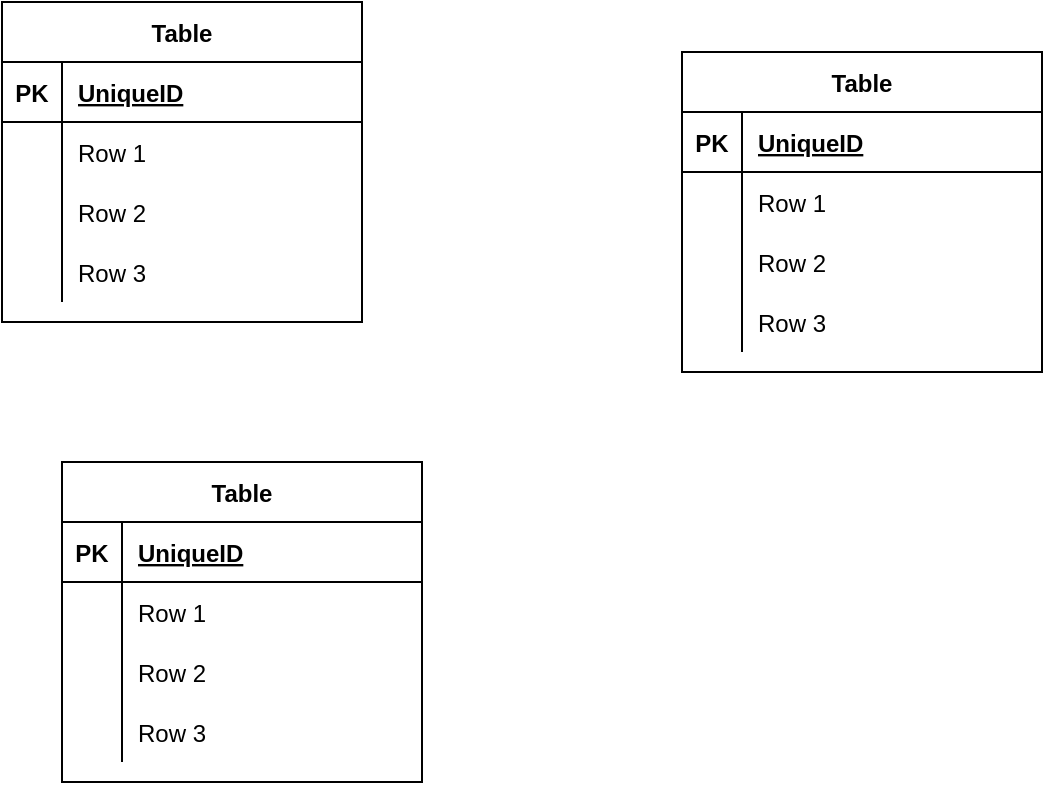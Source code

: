 <mxfile version="14.1.8" type="device"><diagram id="lfKGR-1N0VofdkFJqIAR" name="Página-3"><mxGraphModel dx="1422" dy="822" grid="1" gridSize="10" guides="1" tooltips="1" connect="1" arrows="1" fold="1" page="1" pageScale="1" pageWidth="827" pageHeight="1169" math="0" shadow="0"><root><mxCell id="K_qTxghFIKhA4CSSvpgE-0"/><mxCell id="K_qTxghFIKhA4CSSvpgE-1" parent="K_qTxghFIKhA4CSSvpgE-0"/><mxCell id="tGn5JQs2uVcKLCA7zdUa-0" value="Table" style="shape=table;startSize=30;container=1;collapsible=1;childLayout=tableLayout;fixedRows=1;rowLines=0;fontStyle=1;align=center;resizeLast=1;" vertex="1" parent="K_qTxghFIKhA4CSSvpgE-1"><mxGeometry x="120" y="80" width="180" height="160" as="geometry"/></mxCell><mxCell id="tGn5JQs2uVcKLCA7zdUa-1" value="" style="shape=partialRectangle;collapsible=0;dropTarget=0;pointerEvents=0;fillColor=none;top=0;left=0;bottom=1;right=0;points=[[0,0.5],[1,0.5]];portConstraint=eastwest;" vertex="1" parent="tGn5JQs2uVcKLCA7zdUa-0"><mxGeometry y="30" width="180" height="30" as="geometry"/></mxCell><mxCell id="tGn5JQs2uVcKLCA7zdUa-2" value="PK" style="shape=partialRectangle;connectable=0;fillColor=none;top=0;left=0;bottom=0;right=0;fontStyle=1;overflow=hidden;" vertex="1" parent="tGn5JQs2uVcKLCA7zdUa-1"><mxGeometry width="30" height="30" as="geometry"/></mxCell><mxCell id="tGn5JQs2uVcKLCA7zdUa-3" value="UniqueID" style="shape=partialRectangle;connectable=0;fillColor=none;top=0;left=0;bottom=0;right=0;align=left;spacingLeft=6;fontStyle=5;overflow=hidden;" vertex="1" parent="tGn5JQs2uVcKLCA7zdUa-1"><mxGeometry x="30" width="150" height="30" as="geometry"/></mxCell><mxCell id="tGn5JQs2uVcKLCA7zdUa-4" value="" style="shape=partialRectangle;collapsible=0;dropTarget=0;pointerEvents=0;fillColor=none;top=0;left=0;bottom=0;right=0;points=[[0,0.5],[1,0.5]];portConstraint=eastwest;" vertex="1" parent="tGn5JQs2uVcKLCA7zdUa-0"><mxGeometry y="60" width="180" height="30" as="geometry"/></mxCell><mxCell id="tGn5JQs2uVcKLCA7zdUa-5" value="" style="shape=partialRectangle;connectable=0;fillColor=none;top=0;left=0;bottom=0;right=0;editable=1;overflow=hidden;" vertex="1" parent="tGn5JQs2uVcKLCA7zdUa-4"><mxGeometry width="30" height="30" as="geometry"/></mxCell><mxCell id="tGn5JQs2uVcKLCA7zdUa-6" value="Row 1" style="shape=partialRectangle;connectable=0;fillColor=none;top=0;left=0;bottom=0;right=0;align=left;spacingLeft=6;overflow=hidden;" vertex="1" parent="tGn5JQs2uVcKLCA7zdUa-4"><mxGeometry x="30" width="150" height="30" as="geometry"/></mxCell><mxCell id="tGn5JQs2uVcKLCA7zdUa-7" value="" style="shape=partialRectangle;collapsible=0;dropTarget=0;pointerEvents=0;fillColor=none;top=0;left=0;bottom=0;right=0;points=[[0,0.5],[1,0.5]];portConstraint=eastwest;" vertex="1" parent="tGn5JQs2uVcKLCA7zdUa-0"><mxGeometry y="90" width="180" height="30" as="geometry"/></mxCell><mxCell id="tGn5JQs2uVcKLCA7zdUa-8" value="" style="shape=partialRectangle;connectable=0;fillColor=none;top=0;left=0;bottom=0;right=0;editable=1;overflow=hidden;" vertex="1" parent="tGn5JQs2uVcKLCA7zdUa-7"><mxGeometry width="30" height="30" as="geometry"/></mxCell><mxCell id="tGn5JQs2uVcKLCA7zdUa-9" value="Row 2" style="shape=partialRectangle;connectable=0;fillColor=none;top=0;left=0;bottom=0;right=0;align=left;spacingLeft=6;overflow=hidden;" vertex="1" parent="tGn5JQs2uVcKLCA7zdUa-7"><mxGeometry x="30" width="150" height="30" as="geometry"/></mxCell><mxCell id="tGn5JQs2uVcKLCA7zdUa-10" value="" style="shape=partialRectangle;collapsible=0;dropTarget=0;pointerEvents=0;fillColor=none;top=0;left=0;bottom=0;right=0;points=[[0,0.5],[1,0.5]];portConstraint=eastwest;" vertex="1" parent="tGn5JQs2uVcKLCA7zdUa-0"><mxGeometry y="120" width="180" height="30" as="geometry"/></mxCell><mxCell id="tGn5JQs2uVcKLCA7zdUa-11" value="" style="shape=partialRectangle;connectable=0;fillColor=none;top=0;left=0;bottom=0;right=0;editable=1;overflow=hidden;" vertex="1" parent="tGn5JQs2uVcKLCA7zdUa-10"><mxGeometry width="30" height="30" as="geometry"/></mxCell><mxCell id="tGn5JQs2uVcKLCA7zdUa-12" value="Row 3" style="shape=partialRectangle;connectable=0;fillColor=none;top=0;left=0;bottom=0;right=0;align=left;spacingLeft=6;overflow=hidden;" vertex="1" parent="tGn5JQs2uVcKLCA7zdUa-10"><mxGeometry x="30" width="150" height="30" as="geometry"/></mxCell><mxCell id="tGn5JQs2uVcKLCA7zdUa-13" value="Table" style="shape=table;startSize=30;container=1;collapsible=1;childLayout=tableLayout;fixedRows=1;rowLines=0;fontStyle=1;align=center;resizeLast=1;" vertex="1" parent="K_qTxghFIKhA4CSSvpgE-1"><mxGeometry x="460" y="105" width="180" height="160" as="geometry"/></mxCell><mxCell id="tGn5JQs2uVcKLCA7zdUa-14" value="" style="shape=partialRectangle;collapsible=0;dropTarget=0;pointerEvents=0;fillColor=none;top=0;left=0;bottom=1;right=0;points=[[0,0.5],[1,0.5]];portConstraint=eastwest;" vertex="1" parent="tGn5JQs2uVcKLCA7zdUa-13"><mxGeometry y="30" width="180" height="30" as="geometry"/></mxCell><mxCell id="tGn5JQs2uVcKLCA7zdUa-15" value="PK" style="shape=partialRectangle;connectable=0;fillColor=none;top=0;left=0;bottom=0;right=0;fontStyle=1;overflow=hidden;" vertex="1" parent="tGn5JQs2uVcKLCA7zdUa-14"><mxGeometry width="30" height="30" as="geometry"/></mxCell><mxCell id="tGn5JQs2uVcKLCA7zdUa-16" value="UniqueID" style="shape=partialRectangle;connectable=0;fillColor=none;top=0;left=0;bottom=0;right=0;align=left;spacingLeft=6;fontStyle=5;overflow=hidden;" vertex="1" parent="tGn5JQs2uVcKLCA7zdUa-14"><mxGeometry x="30" width="150" height="30" as="geometry"/></mxCell><mxCell id="tGn5JQs2uVcKLCA7zdUa-17" value="" style="shape=partialRectangle;collapsible=0;dropTarget=0;pointerEvents=0;fillColor=none;top=0;left=0;bottom=0;right=0;points=[[0,0.5],[1,0.5]];portConstraint=eastwest;" vertex="1" parent="tGn5JQs2uVcKLCA7zdUa-13"><mxGeometry y="60" width="180" height="30" as="geometry"/></mxCell><mxCell id="tGn5JQs2uVcKLCA7zdUa-18" value="" style="shape=partialRectangle;connectable=0;fillColor=none;top=0;left=0;bottom=0;right=0;editable=1;overflow=hidden;" vertex="1" parent="tGn5JQs2uVcKLCA7zdUa-17"><mxGeometry width="30" height="30" as="geometry"/></mxCell><mxCell id="tGn5JQs2uVcKLCA7zdUa-19" value="Row 1" style="shape=partialRectangle;connectable=0;fillColor=none;top=0;left=0;bottom=0;right=0;align=left;spacingLeft=6;overflow=hidden;" vertex="1" parent="tGn5JQs2uVcKLCA7zdUa-17"><mxGeometry x="30" width="150" height="30" as="geometry"/></mxCell><mxCell id="tGn5JQs2uVcKLCA7zdUa-20" value="" style="shape=partialRectangle;collapsible=0;dropTarget=0;pointerEvents=0;fillColor=none;top=0;left=0;bottom=0;right=0;points=[[0,0.5],[1,0.5]];portConstraint=eastwest;" vertex="1" parent="tGn5JQs2uVcKLCA7zdUa-13"><mxGeometry y="90" width="180" height="30" as="geometry"/></mxCell><mxCell id="tGn5JQs2uVcKLCA7zdUa-21" value="" style="shape=partialRectangle;connectable=0;fillColor=none;top=0;left=0;bottom=0;right=0;editable=1;overflow=hidden;" vertex="1" parent="tGn5JQs2uVcKLCA7zdUa-20"><mxGeometry width="30" height="30" as="geometry"/></mxCell><mxCell id="tGn5JQs2uVcKLCA7zdUa-22" value="Row 2" style="shape=partialRectangle;connectable=0;fillColor=none;top=0;left=0;bottom=0;right=0;align=left;spacingLeft=6;overflow=hidden;" vertex="1" parent="tGn5JQs2uVcKLCA7zdUa-20"><mxGeometry x="30" width="150" height="30" as="geometry"/></mxCell><mxCell id="tGn5JQs2uVcKLCA7zdUa-23" value="" style="shape=partialRectangle;collapsible=0;dropTarget=0;pointerEvents=0;fillColor=none;top=0;left=0;bottom=0;right=0;points=[[0,0.5],[1,0.5]];portConstraint=eastwest;" vertex="1" parent="tGn5JQs2uVcKLCA7zdUa-13"><mxGeometry y="120" width="180" height="30" as="geometry"/></mxCell><mxCell id="tGn5JQs2uVcKLCA7zdUa-24" value="" style="shape=partialRectangle;connectable=0;fillColor=none;top=0;left=0;bottom=0;right=0;editable=1;overflow=hidden;" vertex="1" parent="tGn5JQs2uVcKLCA7zdUa-23"><mxGeometry width="30" height="30" as="geometry"/></mxCell><mxCell id="tGn5JQs2uVcKLCA7zdUa-25" value="Row 3" style="shape=partialRectangle;connectable=0;fillColor=none;top=0;left=0;bottom=0;right=0;align=left;spacingLeft=6;overflow=hidden;" vertex="1" parent="tGn5JQs2uVcKLCA7zdUa-23"><mxGeometry x="30" width="150" height="30" as="geometry"/></mxCell><mxCell id="tGn5JQs2uVcKLCA7zdUa-26" value="Table" style="shape=table;startSize=30;container=1;collapsible=1;childLayout=tableLayout;fixedRows=1;rowLines=0;fontStyle=1;align=center;resizeLast=1;" vertex="1" parent="K_qTxghFIKhA4CSSvpgE-1"><mxGeometry x="150" y="310" width="180" height="160" as="geometry"/></mxCell><mxCell id="tGn5JQs2uVcKLCA7zdUa-27" value="" style="shape=partialRectangle;collapsible=0;dropTarget=0;pointerEvents=0;fillColor=none;top=0;left=0;bottom=1;right=0;points=[[0,0.5],[1,0.5]];portConstraint=eastwest;" vertex="1" parent="tGn5JQs2uVcKLCA7zdUa-26"><mxGeometry y="30" width="180" height="30" as="geometry"/></mxCell><mxCell id="tGn5JQs2uVcKLCA7zdUa-28" value="PK" style="shape=partialRectangle;connectable=0;fillColor=none;top=0;left=0;bottom=0;right=0;fontStyle=1;overflow=hidden;" vertex="1" parent="tGn5JQs2uVcKLCA7zdUa-27"><mxGeometry width="30" height="30" as="geometry"/></mxCell><mxCell id="tGn5JQs2uVcKLCA7zdUa-29" value="UniqueID" style="shape=partialRectangle;connectable=0;fillColor=none;top=0;left=0;bottom=0;right=0;align=left;spacingLeft=6;fontStyle=5;overflow=hidden;" vertex="1" parent="tGn5JQs2uVcKLCA7zdUa-27"><mxGeometry x="30" width="150" height="30" as="geometry"/></mxCell><mxCell id="tGn5JQs2uVcKLCA7zdUa-30" value="" style="shape=partialRectangle;collapsible=0;dropTarget=0;pointerEvents=0;fillColor=none;top=0;left=0;bottom=0;right=0;points=[[0,0.5],[1,0.5]];portConstraint=eastwest;" vertex="1" parent="tGn5JQs2uVcKLCA7zdUa-26"><mxGeometry y="60" width="180" height="30" as="geometry"/></mxCell><mxCell id="tGn5JQs2uVcKLCA7zdUa-31" value="" style="shape=partialRectangle;connectable=0;fillColor=none;top=0;left=0;bottom=0;right=0;editable=1;overflow=hidden;" vertex="1" parent="tGn5JQs2uVcKLCA7zdUa-30"><mxGeometry width="30" height="30" as="geometry"/></mxCell><mxCell id="tGn5JQs2uVcKLCA7zdUa-32" value="Row 1" style="shape=partialRectangle;connectable=0;fillColor=none;top=0;left=0;bottom=0;right=0;align=left;spacingLeft=6;overflow=hidden;" vertex="1" parent="tGn5JQs2uVcKLCA7zdUa-30"><mxGeometry x="30" width="150" height="30" as="geometry"/></mxCell><mxCell id="tGn5JQs2uVcKLCA7zdUa-33" value="" style="shape=partialRectangle;collapsible=0;dropTarget=0;pointerEvents=0;fillColor=none;top=0;left=0;bottom=0;right=0;points=[[0,0.5],[1,0.5]];portConstraint=eastwest;" vertex="1" parent="tGn5JQs2uVcKLCA7zdUa-26"><mxGeometry y="90" width="180" height="30" as="geometry"/></mxCell><mxCell id="tGn5JQs2uVcKLCA7zdUa-34" value="" style="shape=partialRectangle;connectable=0;fillColor=none;top=0;left=0;bottom=0;right=0;editable=1;overflow=hidden;" vertex="1" parent="tGn5JQs2uVcKLCA7zdUa-33"><mxGeometry width="30" height="30" as="geometry"/></mxCell><mxCell id="tGn5JQs2uVcKLCA7zdUa-35" value="Row 2" style="shape=partialRectangle;connectable=0;fillColor=none;top=0;left=0;bottom=0;right=0;align=left;spacingLeft=6;overflow=hidden;" vertex="1" parent="tGn5JQs2uVcKLCA7zdUa-33"><mxGeometry x="30" width="150" height="30" as="geometry"/></mxCell><mxCell id="tGn5JQs2uVcKLCA7zdUa-36" value="" style="shape=partialRectangle;collapsible=0;dropTarget=0;pointerEvents=0;fillColor=none;top=0;left=0;bottom=0;right=0;points=[[0,0.5],[1,0.5]];portConstraint=eastwest;" vertex="1" parent="tGn5JQs2uVcKLCA7zdUa-26"><mxGeometry y="120" width="180" height="30" as="geometry"/></mxCell><mxCell id="tGn5JQs2uVcKLCA7zdUa-37" value="" style="shape=partialRectangle;connectable=0;fillColor=none;top=0;left=0;bottom=0;right=0;editable=1;overflow=hidden;" vertex="1" parent="tGn5JQs2uVcKLCA7zdUa-36"><mxGeometry width="30" height="30" as="geometry"/></mxCell><mxCell id="tGn5JQs2uVcKLCA7zdUa-38" value="Row 3" style="shape=partialRectangle;connectable=0;fillColor=none;top=0;left=0;bottom=0;right=0;align=left;spacingLeft=6;overflow=hidden;" vertex="1" parent="tGn5JQs2uVcKLCA7zdUa-36"><mxGeometry x="30" width="150" height="30" as="geometry"/></mxCell></root></mxGraphModel></diagram></mxfile>